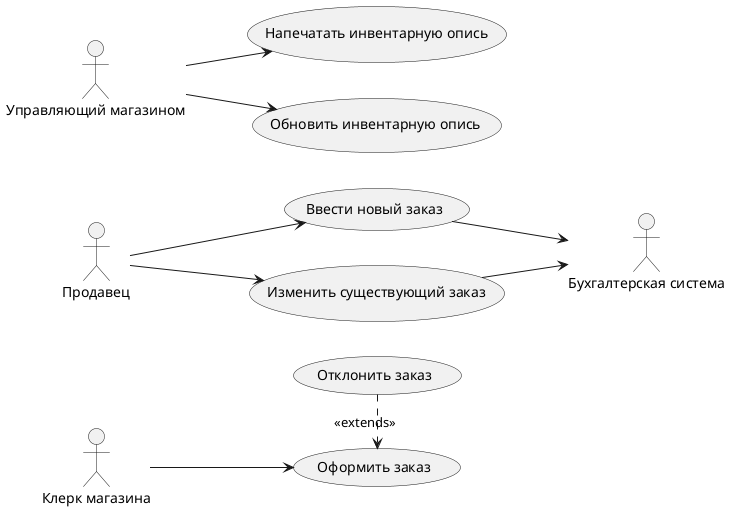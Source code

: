 @startuml "Система обработки заказов"

left to right direction

actor :Продавец: as Saleperson
usecase (Ввести новый заказ) as EnterNewOrder
usecase (Изменить существующий заказ) as ModifyExistingOrder
actor :Бухгалтерская система: as AccountingSystem

Saleperson --> EnterNewOrder
Saleperson --> ModifyExistingOrder
EnterNewOrder --> AccountingSystem
ModifyExistingOrder --> AccountingSystem

actor :Управляющий магазином: as WarehouseManager
usecase (Напечатать инвентарную опись) as PrintInventoryReport
usecase (Обновить инвентарную опись) as RestockInventory

WarehouseManager --> PrintInventoryReport
WarehouseManager --> RestockInventory

actor :Клерк магазина: as WarehouseClerk
usecase (Оформить заказ) as FillOrder
usecase (Отклонить заказ) as BackOrderItem

WarehouseClerk --> FillOrder
BackOrderItem .right.> FillOrder : <<extends>>

@enduml